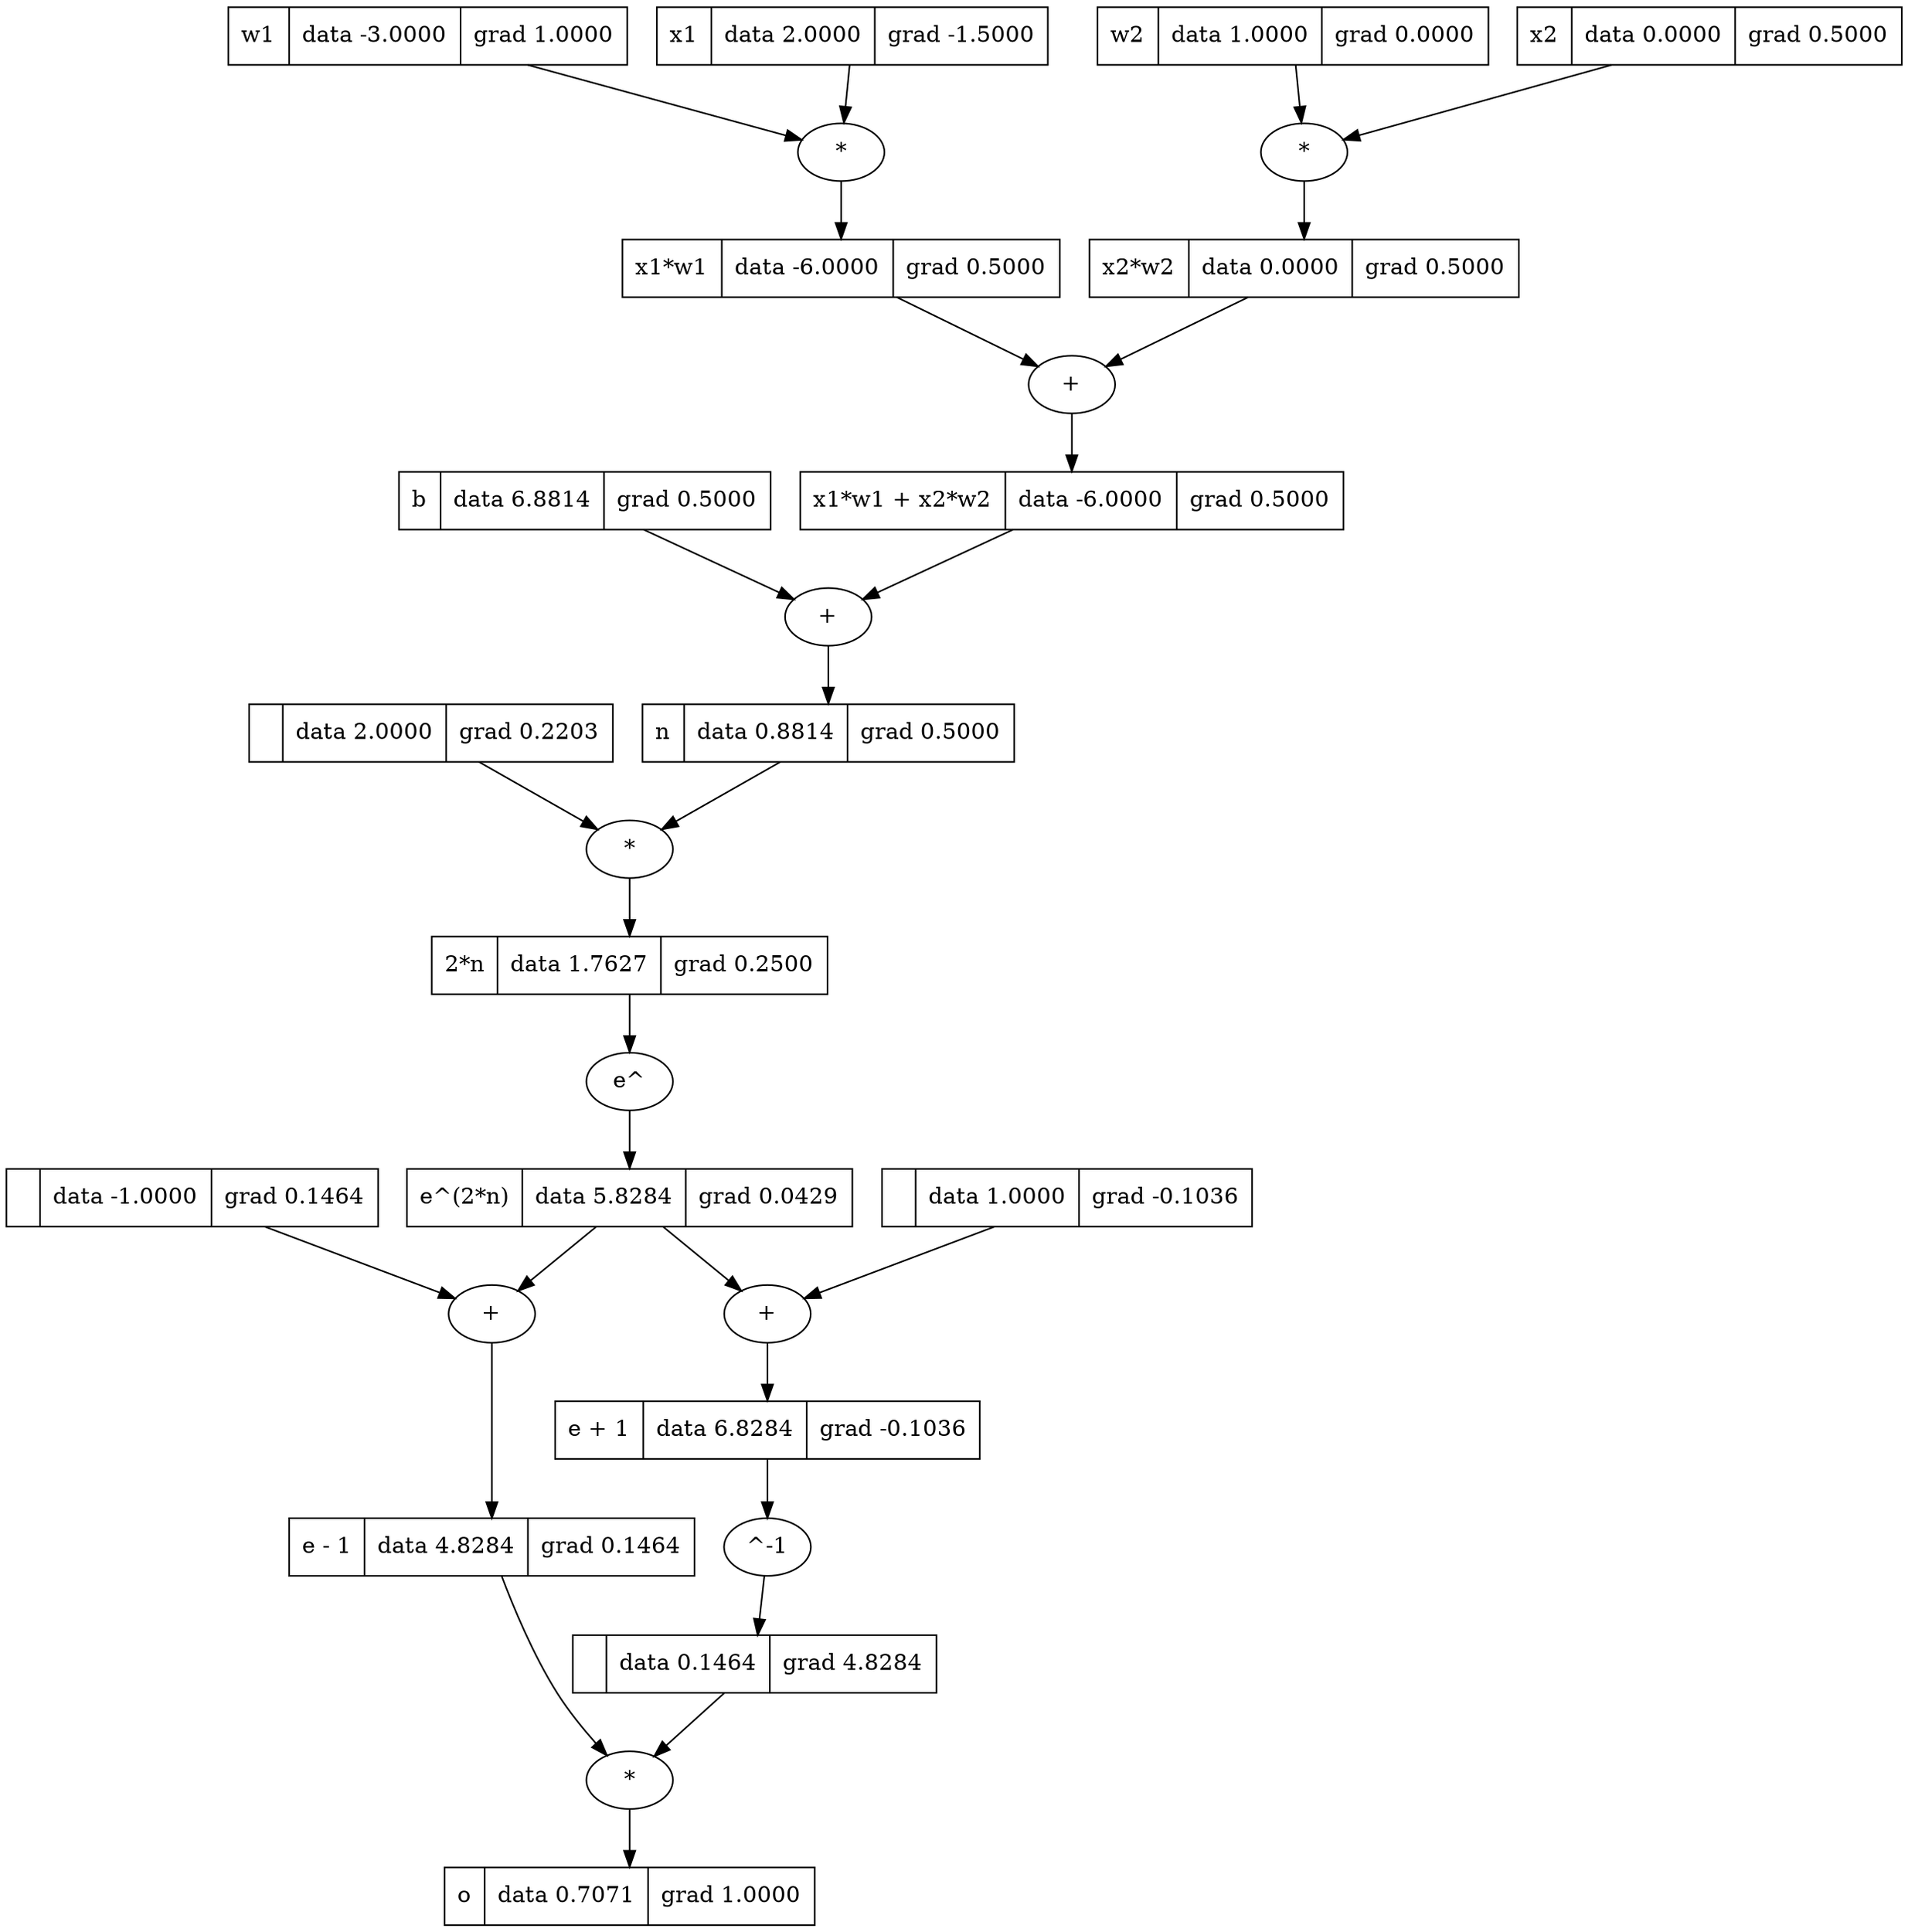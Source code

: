 digraph {
	140091733444112 [label="x1*w1 + x2*w2 | data -6.0000 | grad 0.5000" shape=record]
	"140091733444112+" [label="+"]
	"140091733444112+" -> 140091733444112
	140091733445168 [label=" | data 1.0000 | grad -0.1036" shape=record]
	140091733444160 [label="b | data 6.8814 | grad 0.5000" shape=record]
	140091733445216 [label="e + 1 | data 6.8284 | grad -0.1036" shape=record]
	"140091733445216+" [label="+"]
	"140091733445216+" -> 140091733445216
	140091733444736 [label="e^(2*n) | data 5.8284 | grad 0.0429" shape=record]
	"140091733444736e^" [label="e^"]
	"140091733444736e^" -> 140091733444736
	140091735510752 [label="w2 | data 1.0000 | grad 0.0000" shape=record]
	140091733444352 [label="n | data 0.8814 | grad 0.5000" shape=record]
	"140091733444352+" [label="+"]
	"140091733444352+" -> 140091733444352
	140091735510800 [label="w1 | data -3.0000 | grad 1.0000" shape=record]
	140091733445408 [label=" | data 0.1464 | grad 4.8284" shape=record]
	"140091733445408^-1" [label="^-1"]
	"140091733445408^-1" -> 140091733445408
	140091735508784 [label="x1*w1 | data -6.0000 | grad 0.5000" shape=record]
	"140091735508784*" [label="*"]
	"140091735508784*" -> 140091735508784
	140091735510848 [label="x2 | data 0.0000 | grad 0.5000" shape=record]
	140091735981360 [label="x1 | data 2.0000 | grad -1.5000" shape=record]
	140091733444928 [label=" | data -1.0000 | grad 0.1464" shape=record]
	140091733444976 [label="e - 1 | data 4.8284 | grad 0.1464" shape=record]
	"140091733444976+" [label="+"]
	"140091733444976+" -> 140091733444976
	140091733443968 [label="x2*w2 | data 0.0000 | grad 0.5000" shape=record]
	"140091733443968*" [label="*"]
	"140091733443968*" -> 140091733443968
	140091733444544 [label=" | data 2.0000 | grad 0.2203" shape=record]
	140091733445600 [label="o | data 0.7071 | grad 1.0000" shape=record]
	"140091733445600*" [label="*"]
	"140091733445600*" -> 140091733445600
	140091733444592 [label="2*n | data 1.7627 | grad 0.2500" shape=record]
	"140091733444592*" [label="*"]
	"140091733444592*" -> 140091733444592
	140091733444736 -> "140091733445216+"
	140091733444160 -> "140091733444352+"
	140091733445168 -> "140091733445216+"
	140091733445408 -> "140091733445600*"
	140091733445216 -> "140091733445408^-1"
	140091733444352 -> "140091733444592*"
	140091733444592 -> "140091733444736e^"
	140091735510752 -> "140091733443968*"
	140091735510848 -> "140091733443968*"
	140091733444976 -> "140091733445600*"
	140091733443968 -> "140091733444112+"
	140091733444736 -> "140091733444976+"
	140091733444928 -> "140091733444976+"
	140091733444112 -> "140091733444352+"
	140091735510800 -> "140091735508784*"
	140091735508784 -> "140091733444112+"
	140091733444544 -> "140091733444592*"
	140091735981360 -> "140091735508784*"
}
